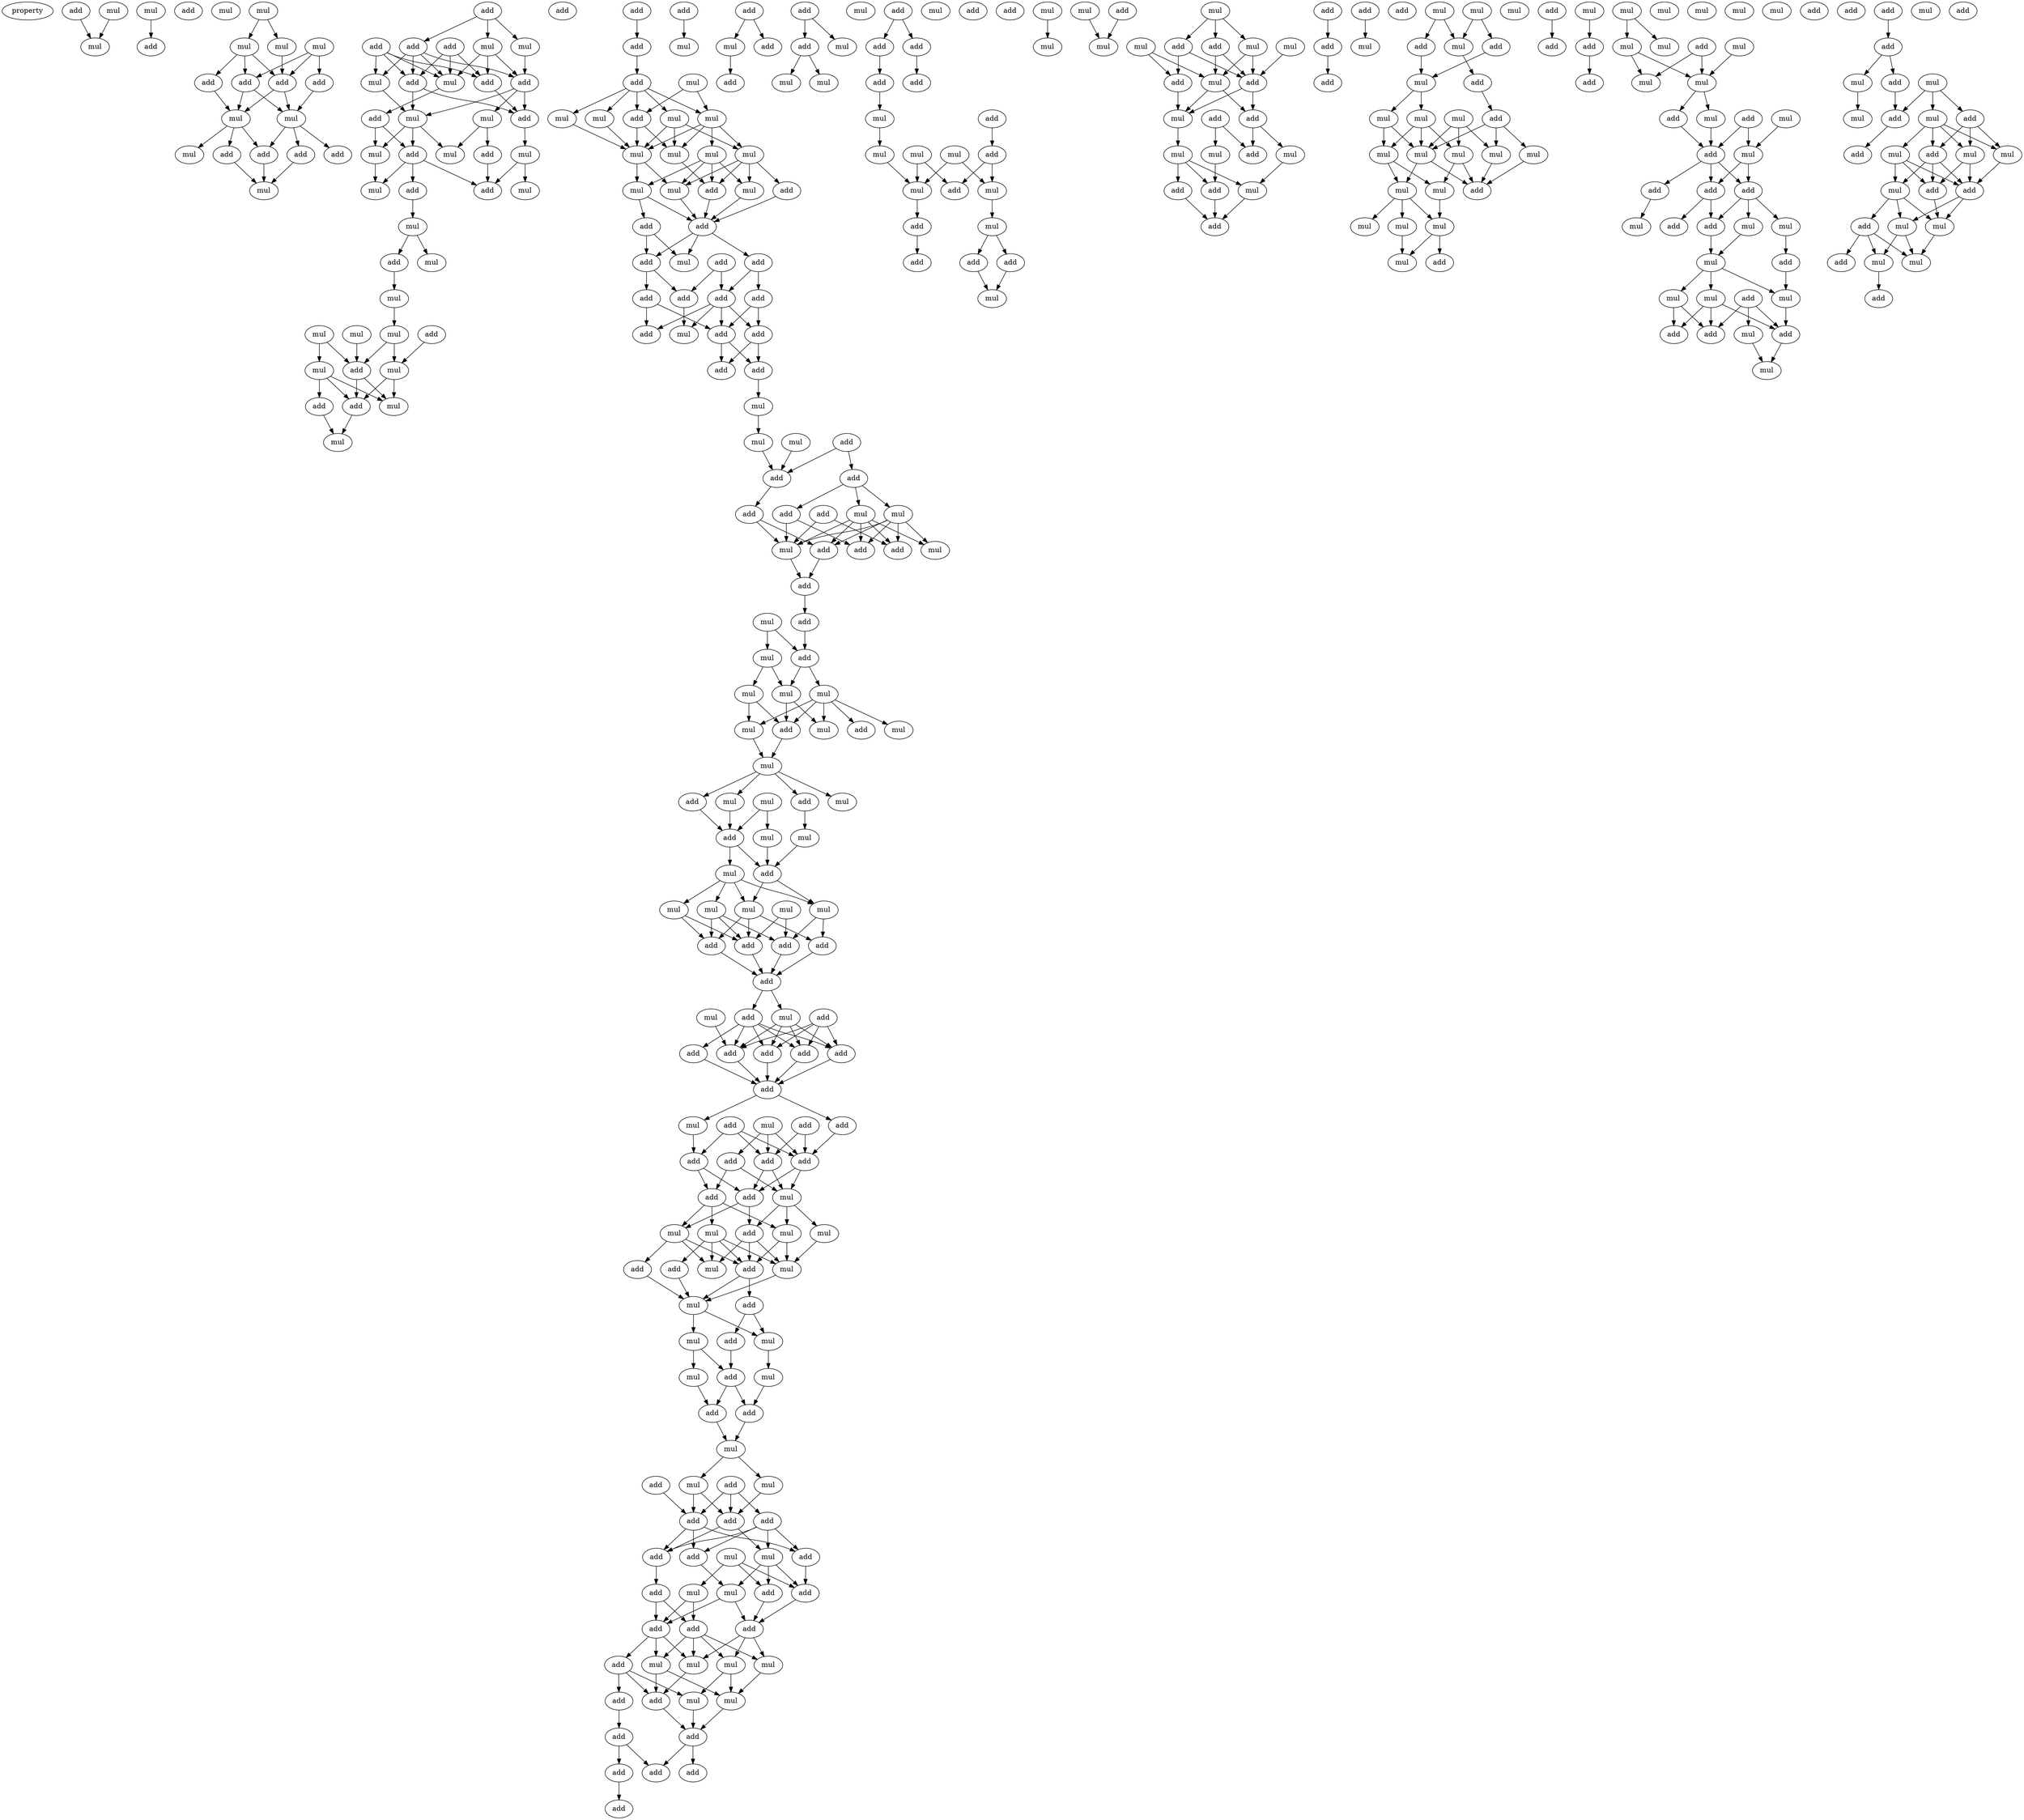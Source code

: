 digraph {
    node [fontcolor=black]
    property [mul=2,lf=1.8]
    0 [ label = add ];
    1 [ label = mul ];
    2 [ label = add ];
    3 [ label = mul ];
    4 [ label = mul ];
    5 [ label = add ];
    6 [ label = mul ];
    7 [ label = mul ];
    8 [ label = mul ];
    9 [ label = mul ];
    10 [ label = mul ];
    11 [ label = add ];
    12 [ label = add ];
    13 [ label = add ];
    14 [ label = add ];
    15 [ label = mul ];
    16 [ label = mul ];
    17 [ label = add ];
    18 [ label = add ];
    19 [ label = add ];
    20 [ label = add ];
    21 [ label = mul ];
    22 [ label = mul ];
    23 [ label = add ];
    24 [ label = add ];
    25 [ label = add ];
    26 [ label = add ];
    27 [ label = mul ];
    28 [ label = mul ];
    29 [ label = mul ];
    30 [ label = mul ];
    31 [ label = add ];
    32 [ label = add ];
    33 [ label = add ];
    34 [ label = mul ];
    35 [ label = mul ];
    36 [ label = add ];
    37 [ label = add ];
    38 [ label = mul ];
    39 [ label = add ];
    40 [ label = mul ];
    41 [ label = mul ];
    42 [ label = add ];
    43 [ label = mul ];
    44 [ label = add ];
    45 [ label = add ];
    46 [ label = mul ];
    47 [ label = mul ];
    48 [ label = add ];
    49 [ label = mul ];
    50 [ label = mul ];
    51 [ label = mul ];
    52 [ label = mul ];
    53 [ label = add ];
    54 [ label = mul ];
    55 [ label = add ];
    56 [ label = mul ];
    57 [ label = mul ];
    58 [ label = add ];
    59 [ label = mul ];
    60 [ label = add ];
    61 [ label = add ];
    62 [ label = mul ];
    63 [ label = add ];
    64 [ label = add ];
    65 [ label = mul ];
    66 [ label = add ];
    67 [ label = mul ];
    68 [ label = mul ];
    69 [ label = mul ];
    70 [ label = mul ];
    71 [ label = add ];
    72 [ label = mul ];
    73 [ label = mul ];
    74 [ label = mul ];
    75 [ label = mul ];
    76 [ label = add ];
    77 [ label = mul ];
    78 [ label = mul ];
    79 [ label = add ];
    80 [ label = mul ];
    81 [ label = add ];
    82 [ label = add ];
    83 [ label = mul ];
    84 [ label = add ];
    85 [ label = add ];
    86 [ label = add ];
    87 [ label = add ];
    88 [ label = add ];
    89 [ label = add ];
    90 [ label = add ];
    91 [ label = add ];
    92 [ label = mul ];
    93 [ label = add ];
    94 [ label = add ];
    95 [ label = add ];
    96 [ label = add ];
    97 [ label = mul ];
    98 [ label = add ];
    99 [ label = mul ];
    100 [ label = mul ];
    101 [ label = add ];
    102 [ label = add ];
    103 [ label = mul ];
    104 [ label = add ];
    105 [ label = mul ];
    106 [ label = add ];
    107 [ label = add ];
    108 [ label = mul ];
    109 [ label = add ];
    110 [ label = mul ];
    111 [ label = add ];
    112 [ label = add ];
    113 [ label = add ];
    114 [ label = mul ];
    115 [ label = add ];
    116 [ label = add ];
    117 [ label = mul ];
    118 [ label = mul ];
    119 [ label = mul ];
    120 [ label = mul ];
    121 [ label = mul ];
    122 [ label = mul ];
    123 [ label = mul ];
    124 [ label = add ];
    125 [ label = add ];
    126 [ label = mul ];
    127 [ label = mul ];
    128 [ label = mul ];
    129 [ label = add ];
    130 [ label = mul ];
    131 [ label = add ];
    132 [ label = mul ];
    133 [ label = add ];
    134 [ label = mul ];
    135 [ label = add ];
    136 [ label = mul ];
    137 [ label = mul ];
    138 [ label = mul ];
    139 [ label = mul ];
    140 [ label = mul ];
    141 [ label = mul ];
    142 [ label = add ];
    143 [ label = add ];
    144 [ label = add ];
    145 [ label = add ];
    146 [ label = add ];
    147 [ label = mul ];
    148 [ label = mul ];
    149 [ label = add ];
    150 [ label = add ];
    151 [ label = add ];
    152 [ label = add ];
    153 [ label = add ];
    154 [ label = add ];
    155 [ label = add ];
    156 [ label = add ];
    157 [ label = add ];
    158 [ label = mul ];
    159 [ label = add ];
    160 [ label = add ];
    161 [ label = mul ];
    162 [ label = add ];
    163 [ label = add ];
    164 [ label = add ];
    165 [ label = add ];
    166 [ label = add ];
    167 [ label = add ];
    168 [ label = mul ];
    169 [ label = mul ];
    170 [ label = mul ];
    171 [ label = mul ];
    172 [ label = add ];
    173 [ label = mul ];
    174 [ label = add ];
    175 [ label = mul ];
    176 [ label = mul ];
    177 [ label = add ];
    178 [ label = add ];
    179 [ label = mul ];
    180 [ label = add ];
    181 [ label = add ];
    182 [ label = mul ];
    183 [ label = mul ];
    184 [ label = mul ];
    185 [ label = add ];
    186 [ label = mul ];
    187 [ label = add ];
    188 [ label = add ];
    189 [ label = mul ];
    190 [ label = mul ];
    191 [ label = add ];
    192 [ label = add ];
    193 [ label = mul ];
    194 [ label = add ];
    195 [ label = add ];
    196 [ label = add ];
    197 [ label = mul ];
    198 [ label = add ];
    199 [ label = add ];
    200 [ label = mul ];
    201 [ label = add ];
    202 [ label = add ];
    203 [ label = mul ];
    204 [ label = mul ];
    205 [ label = add ];
    206 [ label = add ];
    207 [ label = add ];
    208 [ label = add ];
    209 [ label = add ];
    210 [ label = mul ];
    211 [ label = add ];
    212 [ label = mul ];
    213 [ label = mul ];
    214 [ label = mul ];
    215 [ label = mul ];
    216 [ label = add ];
    217 [ label = add ];
    218 [ label = mul ];
    219 [ label = add ];
    220 [ label = add ];
    221 [ label = add ];
    222 [ label = add ];
    223 [ label = add ];
    224 [ label = add ];
    225 [ label = add ];
    226 [ label = mul ];
    227 [ label = add ];
    228 [ label = mul ];
    229 [ label = add ];
    230 [ label = add ];
    231 [ label = add ];
    232 [ label = mul ];
    233 [ label = add ];
    234 [ label = mul ];
    235 [ label = mul ];
    236 [ label = mul ];
    237 [ label = add ];
    238 [ label = add ];
    239 [ label = mul ];
    240 [ label = add ];
    241 [ label = add ];
    242 [ label = add ];
    243 [ label = add ];
    244 [ label = add ];
    245 [ label = mul ];
    246 [ label = add ];
    247 [ label = mul ];
    248 [ label = mul ];
    249 [ label = mul ];
    250 [ label = add ];
    251 [ label = mul ];
    252 [ label = mul ];
    253 [ label = add ];
    254 [ label = mul ];
    255 [ label = add ];
    256 [ label = add ];
    257 [ label = add ];
    258 [ label = add ];
    259 [ label = mul ];
    260 [ label = mul ];
    261 [ label = mul ];
    262 [ label = add ];
    263 [ label = mul ];
    264 [ label = mul ];
    265 [ label = mul ];
    266 [ label = add ];
    267 [ label = mul ];
    268 [ label = add ];
    269 [ label = mul ];
    270 [ label = mul ];
    271 [ label = mul ];
    272 [ label = add ];
    273 [ label = add ];
    274 [ label = mul ];
    275 [ label = add ];
    276 [ label = add ];
    277 [ label = mul ];
    278 [ label = mul ];
    279 [ label = add ];
    280 [ label = mul ];
    281 [ label = add ];
    282 [ label = add ];
    283 [ label = mul ];
    284 [ label = add ];
    285 [ label = add ];
    286 [ label = add ];
    287 [ label = add ];
    288 [ label = add ];
    289 [ label = add ];
    290 [ label = mul ];
    291 [ label = mul ];
    292 [ label = mul ];
    293 [ label = add ];
    294 [ label = mul ];
    295 [ label = add ];
    296 [ label = mul ];
    297 [ label = add ];
    298 [ label = mul ];
    299 [ label = mul ];
    300 [ label = mul ];
    301 [ label = add ];
    302 [ label = mul ];
    303 [ label = mul ];
    304 [ label = mul ];
    305 [ label = mul ];
    306 [ label = mul ];
    307 [ label = add ];
    308 [ label = mul ];
    309 [ label = mul ];
    310 [ label = mul ];
    311 [ label = mul ];
    312 [ label = mul ];
    313 [ label = mul ];
    314 [ label = add ];
    315 [ label = mul ];
    316 [ label = add ];
    317 [ label = add ];
    318 [ label = mul ];
    319 [ label = mul ];
    320 [ label = add ];
    321 [ label = add ];
    322 [ label = add ];
    323 [ label = mul ];
    324 [ label = mul ];
    325 [ label = mul ];
    326 [ label = mul ];
    327 [ label = mul ];
    328 [ label = add ];
    329 [ label = mul ];
    330 [ label = add ];
    331 [ label = mul ];
    332 [ label = mul ];
    333 [ label = add ];
    334 [ label = add ];
    335 [ label = add ];
    336 [ label = add ];
    337 [ label = add ];
    338 [ label = mul ];
    339 [ label = mul ];
    340 [ label = add ];
    341 [ label = mul ];
    342 [ label = add ];
    343 [ label = mul ];
    344 [ label = mul ];
    345 [ label = mul ];
    346 [ label = add ];
    347 [ label = mul ];
    348 [ label = mul ];
    349 [ label = mul ];
    350 [ label = add ];
    351 [ label = add ];
    352 [ label = add ];
    353 [ label = mul ];
    354 [ label = mul ];
    355 [ label = mul ];
    356 [ label = mul ];
    357 [ label = add ];
    358 [ label = add ];
    359 [ label = add ];
    360 [ label = add ];
    361 [ label = mul ];
    362 [ label = add ];
    363 [ label = mul ];
    364 [ label = add ];
    365 [ label = mul ];
    366 [ label = mul ];
    367 [ label = add ];
    368 [ label = add ];
    369 [ label = mul ];
    370 [ label = add ];
    371 [ label = mul ];
    372 [ label = mul ];
    373 [ label = add ];
    374 [ label = mul ];
    375 [ label = add ];
    376 [ label = mul ];
    377 [ label = add ];
    378 [ label = mul ];
    379 [ label = mul ];
    380 [ label = add ];
    381 [ label = add ];
    382 [ label = mul ];
    383 [ label = mul ];
    384 [ label = add ];
    0 -> 6 [ name = 0 ];
    1 -> 5 [ name = 1 ];
    3 -> 6 [ name = 2 ];
    7 -> 8 [ name = 3 ];
    7 -> 10 [ name = 4 ];
    8 -> 12 [ name = 5 ];
    8 -> 13 [ name = 6 ];
    8 -> 14 [ name = 7 ];
    9 -> 11 [ name = 8 ];
    9 -> 12 [ name = 9 ];
    9 -> 13 [ name = 10 ];
    10 -> 13 [ name = 11 ];
    11 -> 15 [ name = 12 ];
    12 -> 15 [ name = 13 ];
    12 -> 16 [ name = 14 ];
    13 -> 15 [ name = 15 ];
    13 -> 16 [ name = 16 ];
    14 -> 16 [ name = 17 ];
    15 -> 17 [ name = 18 ];
    15 -> 18 [ name = 19 ];
    15 -> 20 [ name = 20 ];
    16 -> 17 [ name = 21 ];
    16 -> 19 [ name = 22 ];
    16 -> 21 [ name = 23 ];
    17 -> 22 [ name = 24 ];
    19 -> 22 [ name = 25 ];
    20 -> 22 [ name = 26 ];
    23 -> 25 [ name = 27 ];
    23 -> 27 [ name = 28 ];
    23 -> 28 [ name = 29 ];
    24 -> 29 [ name = 30 ];
    24 -> 30 [ name = 31 ];
    24 -> 31 [ name = 32 ];
    24 -> 32 [ name = 33 ];
    25 -> 29 [ name = 34 ];
    25 -> 30 [ name = 35 ];
    25 -> 32 [ name = 36 ];
    25 -> 33 [ name = 37 ];
    26 -> 30 [ name = 38 ];
    26 -> 31 [ name = 39 ];
    26 -> 32 [ name = 40 ];
    27 -> 30 [ name = 41 ];
    27 -> 31 [ name = 42 ];
    27 -> 33 [ name = 43 ];
    28 -> 33 [ name = 44 ];
    29 -> 35 [ name = 45 ];
    30 -> 36 [ name = 46 ];
    31 -> 37 [ name = 47 ];
    32 -> 35 [ name = 48 ];
    32 -> 37 [ name = 49 ];
    33 -> 34 [ name = 50 ];
    33 -> 35 [ name = 51 ];
    33 -> 37 [ name = 52 ];
    34 -> 38 [ name = 53 ];
    34 -> 42 [ name = 54 ];
    35 -> 38 [ name = 55 ];
    35 -> 39 [ name = 56 ];
    35 -> 40 [ name = 57 ];
    36 -> 39 [ name = 58 ];
    36 -> 40 [ name = 59 ];
    37 -> 41 [ name = 60 ];
    39 -> 43 [ name = 61 ];
    39 -> 44 [ name = 62 ];
    39 -> 45 [ name = 63 ];
    40 -> 43 [ name = 64 ];
    41 -> 44 [ name = 65 ];
    41 -> 46 [ name = 66 ];
    42 -> 44 [ name = 67 ];
    45 -> 47 [ name = 68 ];
    47 -> 48 [ name = 69 ];
    47 -> 49 [ name = 70 ];
    48 -> 50 [ name = 71 ];
    50 -> 54 [ name = 72 ];
    51 -> 55 [ name = 73 ];
    52 -> 55 [ name = 74 ];
    52 -> 56 [ name = 75 ];
    53 -> 57 [ name = 76 ];
    54 -> 55 [ name = 77 ];
    54 -> 57 [ name = 78 ];
    55 -> 59 [ name = 79 ];
    55 -> 60 [ name = 80 ];
    56 -> 58 [ name = 81 ];
    56 -> 59 [ name = 82 ];
    56 -> 60 [ name = 83 ];
    57 -> 59 [ name = 84 ];
    57 -> 60 [ name = 85 ];
    58 -> 62 [ name = 86 ];
    60 -> 62 [ name = 87 ];
    63 -> 64 [ name = 88 ];
    64 -> 66 [ name = 89 ];
    65 -> 69 [ name = 90 ];
    65 -> 71 [ name = 91 ];
    66 -> 67 [ name = 92 ];
    66 -> 68 [ name = 93 ];
    66 -> 69 [ name = 94 ];
    66 -> 70 [ name = 95 ];
    66 -> 71 [ name = 96 ];
    67 -> 73 [ name = 97 ];
    68 -> 73 [ name = 98 ];
    69 -> 72 [ name = 99 ];
    69 -> 73 [ name = 100 ];
    69 -> 74 [ name = 101 ];
    69 -> 75 [ name = 102 ];
    70 -> 72 [ name = 103 ];
    70 -> 73 [ name = 104 ];
    70 -> 75 [ name = 105 ];
    71 -> 73 [ name = 106 ];
    71 -> 75 [ name = 107 ];
    72 -> 76 [ name = 108 ];
    72 -> 77 [ name = 109 ];
    72 -> 78 [ name = 110 ];
    72 -> 79 [ name = 111 ];
    73 -> 78 [ name = 112 ];
    73 -> 80 [ name = 113 ];
    74 -> 77 [ name = 114 ];
    74 -> 78 [ name = 115 ];
    74 -> 79 [ name = 116 ];
    74 -> 80 [ name = 117 ];
    75 -> 79 [ name = 118 ];
    76 -> 82 [ name = 119 ];
    77 -> 82 [ name = 120 ];
    78 -> 82 [ name = 121 ];
    79 -> 82 [ name = 122 ];
    80 -> 81 [ name = 123 ];
    80 -> 82 [ name = 124 ];
    81 -> 83 [ name = 125 ];
    81 -> 85 [ name = 126 ];
    82 -> 83 [ name = 127 ];
    82 -> 85 [ name = 128 ];
    82 -> 86 [ name = 129 ];
    84 -> 87 [ name = 130 ];
    84 -> 90 [ name = 131 ];
    85 -> 89 [ name = 132 ];
    85 -> 90 [ name = 133 ];
    86 -> 87 [ name = 134 ];
    86 -> 88 [ name = 135 ];
    87 -> 91 [ name = 136 ];
    87 -> 92 [ name = 137 ];
    87 -> 93 [ name = 138 ];
    87 -> 94 [ name = 139 ];
    88 -> 91 [ name = 140 ];
    88 -> 94 [ name = 141 ];
    89 -> 93 [ name = 142 ];
    89 -> 94 [ name = 143 ];
    90 -> 92 [ name = 144 ];
    91 -> 95 [ name = 145 ];
    91 -> 96 [ name = 146 ];
    94 -> 95 [ name = 147 ];
    94 -> 96 [ name = 148 ];
    96 -> 97 [ name = 149 ];
    97 -> 100 [ name = 150 ];
    98 -> 101 [ name = 151 ];
    98 -> 102 [ name = 152 ];
    99 -> 102 [ name = 153 ];
    100 -> 102 [ name = 154 ];
    101 -> 103 [ name = 155 ];
    101 -> 105 [ name = 156 ];
    101 -> 107 [ name = 157 ];
    102 -> 104 [ name = 158 ];
    103 -> 108 [ name = 159 ];
    103 -> 109 [ name = 160 ];
    103 -> 110 [ name = 161 ];
    103 -> 111 [ name = 162 ];
    103 -> 112 [ name = 163 ];
    104 -> 108 [ name = 164 ];
    104 -> 112 [ name = 165 ];
    105 -> 108 [ name = 166 ];
    105 -> 109 [ name = 167 ];
    105 -> 110 [ name = 168 ];
    105 -> 111 [ name = 169 ];
    105 -> 112 [ name = 170 ];
    106 -> 108 [ name = 171 ];
    106 -> 111 [ name = 172 ];
    107 -> 108 [ name = 173 ];
    107 -> 109 [ name = 174 ];
    108 -> 113 [ name = 175 ];
    112 -> 113 [ name = 176 ];
    113 -> 115 [ name = 177 ];
    114 -> 116 [ name = 178 ];
    114 -> 117 [ name = 179 ];
    115 -> 116 [ name = 180 ];
    116 -> 118 [ name = 181 ];
    116 -> 119 [ name = 182 ];
    117 -> 119 [ name = 183 ];
    117 -> 120 [ name = 184 ];
    118 -> 121 [ name = 185 ];
    118 -> 122 [ name = 186 ];
    118 -> 123 [ name = 187 ];
    118 -> 124 [ name = 188 ];
    118 -> 125 [ name = 189 ];
    119 -> 122 [ name = 190 ];
    119 -> 124 [ name = 191 ];
    120 -> 121 [ name = 192 ];
    120 -> 124 [ name = 193 ];
    121 -> 126 [ name = 194 ];
    124 -> 126 [ name = 195 ];
    126 -> 128 [ name = 196 ];
    126 -> 129 [ name = 197 ];
    126 -> 130 [ name = 198 ];
    126 -> 131 [ name = 199 ];
    127 -> 132 [ name = 200 ];
    127 -> 133 [ name = 201 ];
    129 -> 134 [ name = 202 ];
    130 -> 133 [ name = 203 ];
    131 -> 133 [ name = 204 ];
    132 -> 135 [ name = 205 ];
    133 -> 135 [ name = 206 ];
    133 -> 136 [ name = 207 ];
    134 -> 135 [ name = 208 ];
    135 -> 137 [ name = 209 ];
    135 -> 140 [ name = 210 ];
    136 -> 137 [ name = 211 ];
    136 -> 138 [ name = 212 ];
    136 -> 139 [ name = 213 ];
    136 -> 140 [ name = 214 ];
    137 -> 142 [ name = 215 ];
    137 -> 143 [ name = 216 ];
    138 -> 144 [ name = 217 ];
    138 -> 145 [ name = 218 ];
    139 -> 143 [ name = 219 ];
    139 -> 144 [ name = 220 ];
    139 -> 145 [ name = 221 ];
    140 -> 142 [ name = 222 ];
    140 -> 144 [ name = 223 ];
    140 -> 145 [ name = 224 ];
    141 -> 143 [ name = 225 ];
    141 -> 145 [ name = 226 ];
    142 -> 146 [ name = 227 ];
    143 -> 146 [ name = 228 ];
    144 -> 146 [ name = 229 ];
    145 -> 146 [ name = 230 ];
    146 -> 148 [ name = 231 ];
    146 -> 150 [ name = 232 ];
    147 -> 151 [ name = 233 ];
    148 -> 151 [ name = 234 ];
    148 -> 153 [ name = 235 ];
    148 -> 154 [ name = 236 ];
    148 -> 155 [ name = 237 ];
    149 -> 151 [ name = 238 ];
    149 -> 153 [ name = 239 ];
    149 -> 154 [ name = 240 ];
    149 -> 155 [ name = 241 ];
    150 -> 151 [ name = 242 ];
    150 -> 152 [ name = 243 ];
    150 -> 153 [ name = 244 ];
    150 -> 154 [ name = 245 ];
    150 -> 155 [ name = 246 ];
    151 -> 156 [ name = 247 ];
    152 -> 156 [ name = 248 ];
    153 -> 156 [ name = 249 ];
    154 -> 156 [ name = 250 ];
    155 -> 156 [ name = 251 ];
    156 -> 157 [ name = 252 ];
    156 -> 158 [ name = 253 ];
    157 -> 164 [ name = 254 ];
    158 -> 165 [ name = 255 ];
    159 -> 162 [ name = 256 ];
    159 -> 164 [ name = 257 ];
    159 -> 165 [ name = 258 ];
    160 -> 162 [ name = 259 ];
    160 -> 164 [ name = 260 ];
    161 -> 162 [ name = 261 ];
    161 -> 163 [ name = 262 ];
    161 -> 164 [ name = 263 ];
    162 -> 166 [ name = 264 ];
    162 -> 168 [ name = 265 ];
    163 -> 167 [ name = 266 ];
    163 -> 168 [ name = 267 ];
    164 -> 166 [ name = 268 ];
    164 -> 168 [ name = 269 ];
    165 -> 166 [ name = 270 ];
    165 -> 167 [ name = 271 ];
    166 -> 169 [ name = 272 ];
    166 -> 172 [ name = 273 ];
    167 -> 169 [ name = 274 ];
    167 -> 170 [ name = 275 ];
    167 -> 171 [ name = 276 ];
    168 -> 170 [ name = 277 ];
    168 -> 172 [ name = 278 ];
    168 -> 173 [ name = 279 ];
    169 -> 176 [ name = 280 ];
    169 -> 177 [ name = 281 ];
    169 -> 178 [ name = 282 ];
    170 -> 175 [ name = 283 ];
    170 -> 178 [ name = 284 ];
    171 -> 174 [ name = 285 ];
    171 -> 175 [ name = 286 ];
    171 -> 176 [ name = 287 ];
    171 -> 178 [ name = 288 ];
    172 -> 175 [ name = 289 ];
    172 -> 176 [ name = 290 ];
    172 -> 178 [ name = 291 ];
    173 -> 175 [ name = 292 ];
    174 -> 179 [ name = 293 ];
    175 -> 179 [ name = 294 ];
    177 -> 179 [ name = 295 ];
    178 -> 179 [ name = 296 ];
    178 -> 180 [ name = 297 ];
    179 -> 182 [ name = 298 ];
    179 -> 183 [ name = 299 ];
    180 -> 181 [ name = 300 ];
    180 -> 182 [ name = 301 ];
    181 -> 185 [ name = 302 ];
    182 -> 184 [ name = 303 ];
    183 -> 185 [ name = 304 ];
    183 -> 186 [ name = 305 ];
    184 -> 187 [ name = 306 ];
    185 -> 187 [ name = 307 ];
    185 -> 188 [ name = 308 ];
    186 -> 188 [ name = 309 ];
    187 -> 189 [ name = 310 ];
    188 -> 189 [ name = 311 ];
    189 -> 190 [ name = 312 ];
    189 -> 193 [ name = 313 ];
    190 -> 194 [ name = 314 ];
    191 -> 195 [ name = 315 ];
    192 -> 194 [ name = 316 ];
    192 -> 195 [ name = 317 ];
    192 -> 196 [ name = 318 ];
    193 -> 194 [ name = 319 ];
    193 -> 195 [ name = 320 ];
    194 -> 200 [ name = 321 ];
    194 -> 201 [ name = 322 ];
    195 -> 198 [ name = 323 ];
    195 -> 199 [ name = 324 ];
    195 -> 201 [ name = 325 ];
    196 -> 198 [ name = 326 ];
    196 -> 199 [ name = 327 ];
    196 -> 200 [ name = 328 ];
    196 -> 201 [ name = 329 ];
    197 -> 202 [ name = 330 ];
    197 -> 203 [ name = 331 ];
    197 -> 205 [ name = 332 ];
    198 -> 205 [ name = 333 ];
    199 -> 204 [ name = 334 ];
    200 -> 202 [ name = 335 ];
    200 -> 204 [ name = 336 ];
    200 -> 205 [ name = 337 ];
    201 -> 206 [ name = 338 ];
    202 -> 209 [ name = 339 ];
    203 -> 207 [ name = 340 ];
    203 -> 208 [ name = 341 ];
    204 -> 208 [ name = 342 ];
    204 -> 209 [ name = 343 ];
    205 -> 209 [ name = 344 ];
    206 -> 207 [ name = 345 ];
    206 -> 208 [ name = 346 ];
    207 -> 210 [ name = 347 ];
    207 -> 212 [ name = 348 ];
    207 -> 213 [ name = 349 ];
    207 -> 214 [ name = 350 ];
    208 -> 210 [ name = 351 ];
    208 -> 211 [ name = 352 ];
    208 -> 213 [ name = 353 ];
    209 -> 212 [ name = 354 ];
    209 -> 213 [ name = 355 ];
    209 -> 214 [ name = 356 ];
    210 -> 216 [ name = 357 ];
    210 -> 218 [ name = 358 ];
    211 -> 215 [ name = 359 ];
    211 -> 216 [ name = 360 ];
    211 -> 217 [ name = 361 ];
    212 -> 215 [ name = 362 ];
    212 -> 218 [ name = 363 ];
    213 -> 216 [ name = 364 ];
    214 -> 218 [ name = 365 ];
    215 -> 219 [ name = 366 ];
    216 -> 219 [ name = 367 ];
    217 -> 220 [ name = 368 ];
    218 -> 219 [ name = 369 ];
    219 -> 221 [ name = 370 ];
    219 -> 223 [ name = 371 ];
    220 -> 221 [ name = 372 ];
    220 -> 222 [ name = 373 ];
    222 -> 224 [ name = 374 ];
    225 -> 226 [ name = 375 ];
    227 -> 228 [ name = 376 ];
    227 -> 229 [ name = 377 ];
    228 -> 230 [ name = 378 ];
    231 -> 233 [ name = 379 ];
    231 -> 234 [ name = 380 ];
    233 -> 235 [ name = 381 ];
    233 -> 236 [ name = 382 ];
    237 -> 238 [ name = 383 ];
    237 -> 240 [ name = 384 ];
    238 -> 242 [ name = 385 ];
    240 -> 241 [ name = 386 ];
    242 -> 245 [ name = 387 ];
    243 -> 246 [ name = 388 ];
    245 -> 249 [ name = 389 ];
    246 -> 250 [ name = 390 ];
    246 -> 251 [ name = 391 ];
    247 -> 250 [ name = 392 ];
    247 -> 252 [ name = 393 ];
    248 -> 251 [ name = 394 ];
    248 -> 252 [ name = 395 ];
    249 -> 252 [ name = 396 ];
    251 -> 254 [ name = 397 ];
    252 -> 253 [ name = 398 ];
    253 -> 257 [ name = 399 ];
    254 -> 256 [ name = 400 ];
    254 -> 258 [ name = 401 ];
    256 -> 259 [ name = 402 ];
    258 -> 259 [ name = 403 ];
    260 -> 263 [ name = 404 ];
    261 -> 264 [ name = 405 ];
    262 -> 264 [ name = 406 ];
    265 -> 266 [ name = 407 ];
    265 -> 267 [ name = 408 ];
    265 -> 268 [ name = 409 ];
    266 -> 272 [ name = 410 ];
    266 -> 273 [ name = 411 ];
    267 -> 271 [ name = 412 ];
    267 -> 272 [ name = 413 ];
    268 -> 271 [ name = 414 ];
    268 -> 272 [ name = 415 ];
    269 -> 272 [ name = 416 ];
    270 -> 271 [ name = 417 ];
    270 -> 273 [ name = 418 ];
    271 -> 274 [ name = 419 ];
    271 -> 275 [ name = 420 ];
    272 -> 274 [ name = 421 ];
    272 -> 275 [ name = 422 ];
    273 -> 274 [ name = 423 ];
    274 -> 280 [ name = 424 ];
    275 -> 278 [ name = 425 ];
    275 -> 279 [ name = 426 ];
    276 -> 277 [ name = 427 ];
    276 -> 279 [ name = 428 ];
    277 -> 282 [ name = 429 ];
    278 -> 283 [ name = 430 ];
    280 -> 281 [ name = 431 ];
    280 -> 282 [ name = 432 ];
    280 -> 283 [ name = 433 ];
    281 -> 285 [ name = 434 ];
    282 -> 285 [ name = 435 ];
    283 -> 285 [ name = 436 ];
    284 -> 286 [ name = 437 ];
    286 -> 287 [ name = 438 ];
    288 -> 290 [ name = 439 ];
    291 -> 293 [ name = 440 ];
    291 -> 294 [ name = 441 ];
    292 -> 294 [ name = 442 ];
    292 -> 295 [ name = 443 ];
    293 -> 296 [ name = 444 ];
    294 -> 297 [ name = 445 ];
    295 -> 296 [ name = 446 ];
    296 -> 299 [ name = 447 ];
    296 -> 300 [ name = 448 ];
    297 -> 301 [ name = 449 ];
    298 -> 302 [ name = 450 ];
    298 -> 304 [ name = 451 ];
    298 -> 305 [ name = 452 ];
    299 -> 305 [ name = 453 ];
    299 -> 306 [ name = 454 ];
    300 -> 302 [ name = 455 ];
    300 -> 305 [ name = 456 ];
    300 -> 306 [ name = 457 ];
    301 -> 303 [ name = 458 ];
    301 -> 304 [ name = 459 ];
    301 -> 305 [ name = 460 ];
    302 -> 307 [ name = 461 ];
    302 -> 308 [ name = 462 ];
    303 -> 307 [ name = 463 ];
    304 -> 307 [ name = 464 ];
    305 -> 307 [ name = 465 ];
    305 -> 309 [ name = 466 ];
    306 -> 308 [ name = 467 ];
    306 -> 309 [ name = 468 ];
    308 -> 312 [ name = 469 ];
    309 -> 310 [ name = 470 ];
    309 -> 311 [ name = 471 ];
    309 -> 312 [ name = 472 ];
    311 -> 313 [ name = 473 ];
    312 -> 313 [ name = 474 ];
    312 -> 314 [ name = 475 ];
    316 -> 317 [ name = 476 ];
    318 -> 320 [ name = 477 ];
    319 -> 324 [ name = 478 ];
    319 -> 325 [ name = 479 ];
    320 -> 321 [ name = 480 ];
    322 -> 326 [ name = 481 ];
    322 -> 327 [ name = 482 ];
    323 -> 326 [ name = 483 ];
    324 -> 326 [ name = 484 ];
    324 -> 327 [ name = 485 ];
    326 -> 328 [ name = 486 ];
    326 -> 329 [ name = 487 ];
    328 -> 333 [ name = 488 ];
    329 -> 333 [ name = 489 ];
    330 -> 332 [ name = 490 ];
    330 -> 333 [ name = 491 ];
    331 -> 332 [ name = 492 ];
    332 -> 334 [ name = 493 ];
    332 -> 336 [ name = 494 ];
    333 -> 334 [ name = 495 ];
    333 -> 335 [ name = 496 ];
    333 -> 336 [ name = 497 ];
    334 -> 337 [ name = 498 ];
    334 -> 339 [ name = 499 ];
    334 -> 341 [ name = 500 ];
    335 -> 338 [ name = 501 ];
    336 -> 337 [ name = 502 ];
    336 -> 340 [ name = 503 ];
    337 -> 343 [ name = 504 ];
    339 -> 343 [ name = 505 ];
    341 -> 342 [ name = 506 ];
    342 -> 345 [ name = 507 ];
    343 -> 344 [ name = 508 ];
    343 -> 345 [ name = 509 ];
    343 -> 347 [ name = 510 ];
    344 -> 350 [ name = 511 ];
    344 -> 351 [ name = 512 ];
    344 -> 352 [ name = 513 ];
    345 -> 351 [ name = 514 ];
    346 -> 348 [ name = 515 ];
    346 -> 350 [ name = 516 ];
    346 -> 351 [ name = 517 ];
    347 -> 350 [ name = 518 ];
    347 -> 352 [ name = 519 ];
    348 -> 353 [ name = 520 ];
    351 -> 353 [ name = 521 ];
    359 -> 360 [ name = 522 ];
    360 -> 363 [ name = 523 ];
    360 -> 364 [ name = 524 ];
    363 -> 369 [ name = 525 ];
    364 -> 368 [ name = 526 ];
    365 -> 366 [ name = 527 ];
    365 -> 367 [ name = 528 ];
    365 -> 368 [ name = 529 ];
    366 -> 371 [ name = 530 ];
    366 -> 372 [ name = 531 ];
    366 -> 373 [ name = 532 ];
    366 -> 374 [ name = 533 ];
    367 -> 372 [ name = 534 ];
    367 -> 373 [ name = 535 ];
    367 -> 374 [ name = 536 ];
    368 -> 370 [ name = 537 ];
    371 -> 375 [ name = 538 ];
    371 -> 376 [ name = 539 ];
    371 -> 377 [ name = 540 ];
    372 -> 377 [ name = 541 ];
    373 -> 375 [ name = 542 ];
    373 -> 376 [ name = 543 ];
    373 -> 377 [ name = 544 ];
    374 -> 375 [ name = 545 ];
    374 -> 377 [ name = 546 ];
    375 -> 379 [ name = 547 ];
    376 -> 378 [ name = 548 ];
    376 -> 379 [ name = 549 ];
    376 -> 380 [ name = 550 ];
    377 -> 378 [ name = 551 ];
    377 -> 379 [ name = 552 ];
    378 -> 382 [ name = 553 ];
    378 -> 383 [ name = 554 ];
    379 -> 383 [ name = 555 ];
    380 -> 381 [ name = 556 ];
    380 -> 382 [ name = 557 ];
    380 -> 383 [ name = 558 ];
    382 -> 384 [ name = 559 ];
}
